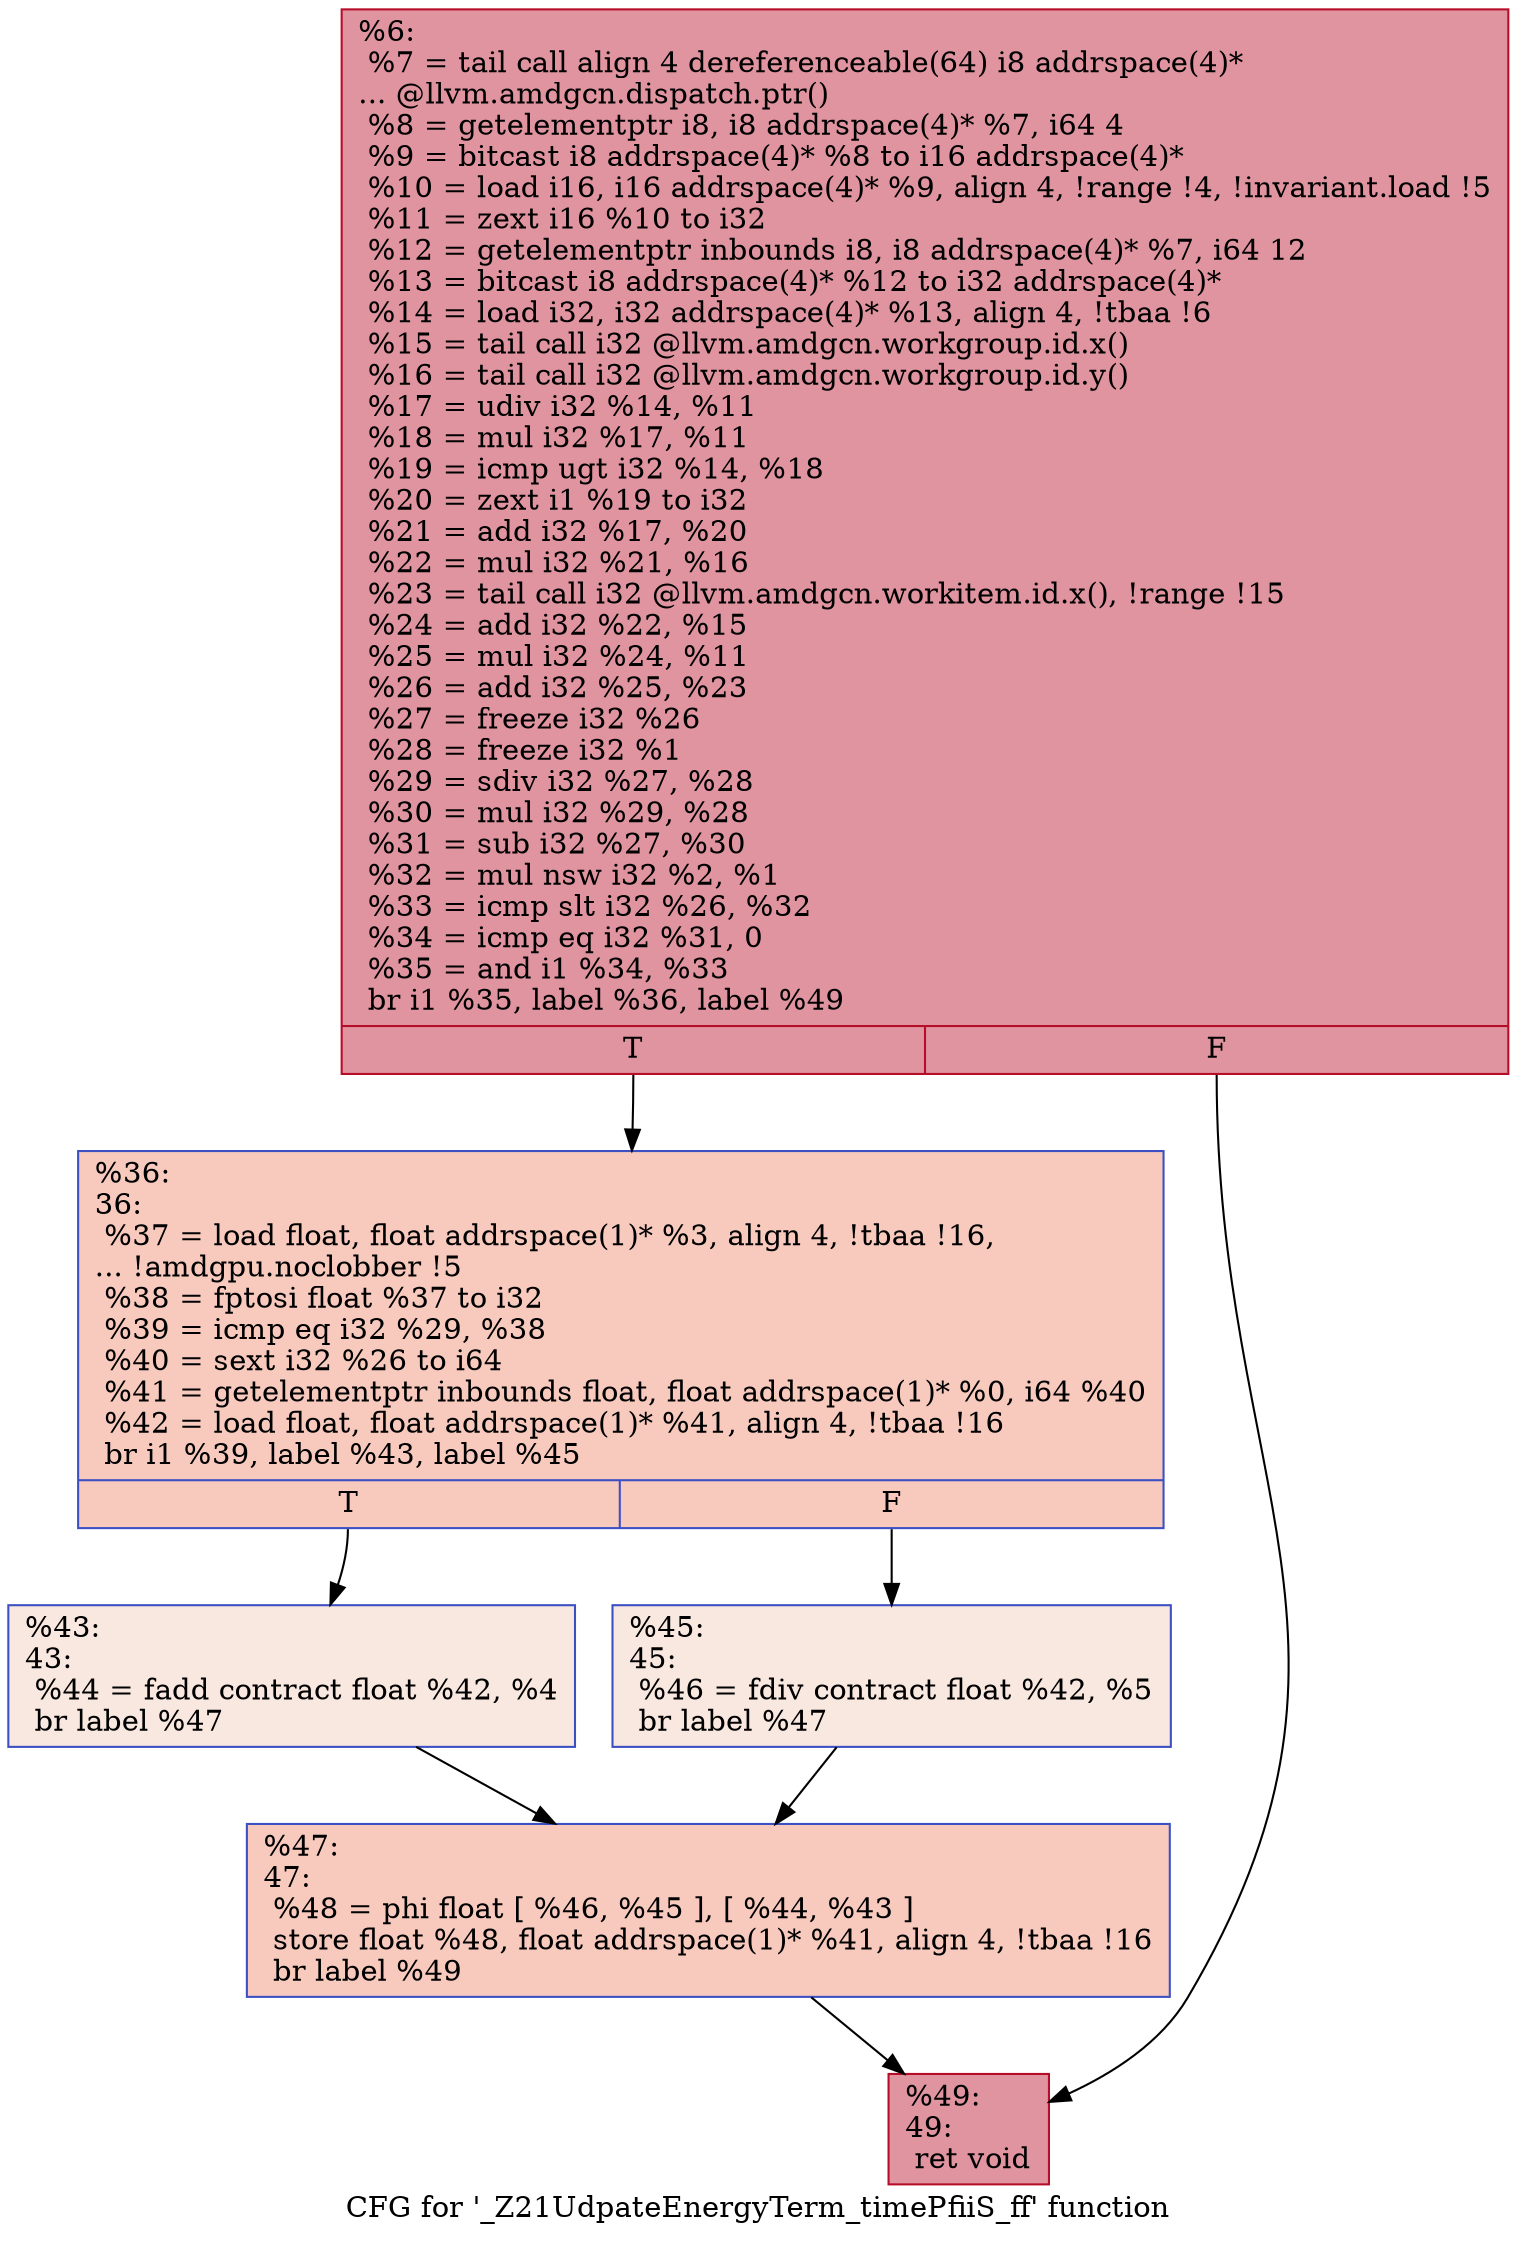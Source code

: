digraph "CFG for '_Z21UdpateEnergyTerm_timePfiiS_ff' function" {
	label="CFG for '_Z21UdpateEnergyTerm_timePfiiS_ff' function";

	Node0x53b9740 [shape=record,color="#b70d28ff", style=filled, fillcolor="#b70d2870",label="{%6:\l  %7 = tail call align 4 dereferenceable(64) i8 addrspace(4)*\l... @llvm.amdgcn.dispatch.ptr()\l  %8 = getelementptr i8, i8 addrspace(4)* %7, i64 4\l  %9 = bitcast i8 addrspace(4)* %8 to i16 addrspace(4)*\l  %10 = load i16, i16 addrspace(4)* %9, align 4, !range !4, !invariant.load !5\l  %11 = zext i16 %10 to i32\l  %12 = getelementptr inbounds i8, i8 addrspace(4)* %7, i64 12\l  %13 = bitcast i8 addrspace(4)* %12 to i32 addrspace(4)*\l  %14 = load i32, i32 addrspace(4)* %13, align 4, !tbaa !6\l  %15 = tail call i32 @llvm.amdgcn.workgroup.id.x()\l  %16 = tail call i32 @llvm.amdgcn.workgroup.id.y()\l  %17 = udiv i32 %14, %11\l  %18 = mul i32 %17, %11\l  %19 = icmp ugt i32 %14, %18\l  %20 = zext i1 %19 to i32\l  %21 = add i32 %17, %20\l  %22 = mul i32 %21, %16\l  %23 = tail call i32 @llvm.amdgcn.workitem.id.x(), !range !15\l  %24 = add i32 %22, %15\l  %25 = mul i32 %24, %11\l  %26 = add i32 %25, %23\l  %27 = freeze i32 %26\l  %28 = freeze i32 %1\l  %29 = sdiv i32 %27, %28\l  %30 = mul i32 %29, %28\l  %31 = sub i32 %27, %30\l  %32 = mul nsw i32 %2, %1\l  %33 = icmp slt i32 %26, %32\l  %34 = icmp eq i32 %31, 0\l  %35 = and i1 %34, %33\l  br i1 %35, label %36, label %49\l|{<s0>T|<s1>F}}"];
	Node0x53b9740:s0 -> Node0x53bb670;
	Node0x53b9740:s1 -> Node0x53bc590;
	Node0x53bb670 [shape=record,color="#3d50c3ff", style=filled, fillcolor="#ef886b70",label="{%36:\l36:                                               \l  %37 = load float, float addrspace(1)* %3, align 4, !tbaa !16,\l... !amdgpu.noclobber !5\l  %38 = fptosi float %37 to i32\l  %39 = icmp eq i32 %29, %38\l  %40 = sext i32 %26 to i64\l  %41 = getelementptr inbounds float, float addrspace(1)* %0, i64 %40\l  %42 = load float, float addrspace(1)* %41, align 4, !tbaa !16\l  br i1 %39, label %43, label %45\l|{<s0>T|<s1>F}}"];
	Node0x53bb670:s0 -> Node0x53bd760;
	Node0x53bb670:s1 -> Node0x53bd7f0;
	Node0x53bd760 [shape=record,color="#3d50c3ff", style=filled, fillcolor="#f1ccb870",label="{%43:\l43:                                               \l  %44 = fadd contract float %42, %4\l  br label %47\l}"];
	Node0x53bd760 -> Node0x53bd9c0;
	Node0x53bd7f0 [shape=record,color="#3d50c3ff", style=filled, fillcolor="#f1ccb870",label="{%45:\l45:                                               \l  %46 = fdiv contract float %42, %5\l  br label %47\l}"];
	Node0x53bd7f0 -> Node0x53bd9c0;
	Node0x53bd9c0 [shape=record,color="#3d50c3ff", style=filled, fillcolor="#ef886b70",label="{%47:\l47:                                               \l  %48 = phi float [ %46, %45 ], [ %44, %43 ]\l  store float %48, float addrspace(1)* %41, align 4, !tbaa !16\l  br label %49\l}"];
	Node0x53bd9c0 -> Node0x53bc590;
	Node0x53bc590 [shape=record,color="#b70d28ff", style=filled, fillcolor="#b70d2870",label="{%49:\l49:                                               \l  ret void\l}"];
}

